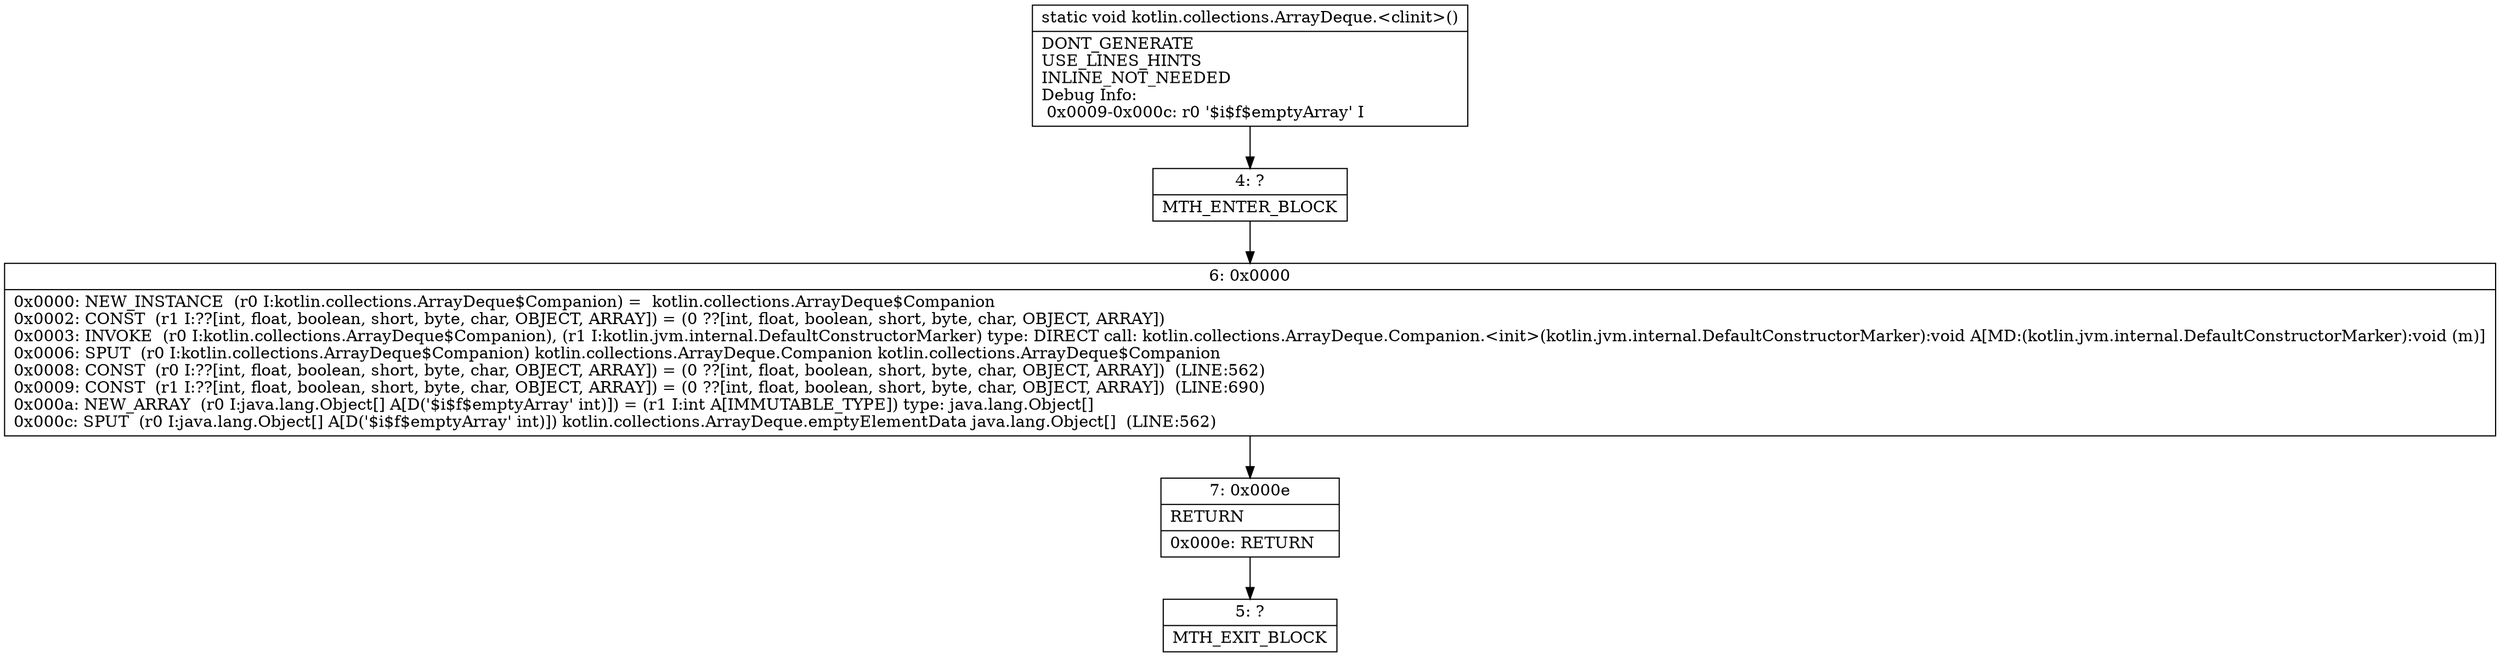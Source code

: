 digraph "CFG forkotlin.collections.ArrayDeque.\<clinit\>()V" {
Node_4 [shape=record,label="{4\:\ ?|MTH_ENTER_BLOCK\l}"];
Node_6 [shape=record,label="{6\:\ 0x0000|0x0000: NEW_INSTANCE  (r0 I:kotlin.collections.ArrayDeque$Companion) =  kotlin.collections.ArrayDeque$Companion \l0x0002: CONST  (r1 I:??[int, float, boolean, short, byte, char, OBJECT, ARRAY]) = (0 ??[int, float, boolean, short, byte, char, OBJECT, ARRAY]) \l0x0003: INVOKE  (r0 I:kotlin.collections.ArrayDeque$Companion), (r1 I:kotlin.jvm.internal.DefaultConstructorMarker) type: DIRECT call: kotlin.collections.ArrayDeque.Companion.\<init\>(kotlin.jvm.internal.DefaultConstructorMarker):void A[MD:(kotlin.jvm.internal.DefaultConstructorMarker):void (m)]\l0x0006: SPUT  (r0 I:kotlin.collections.ArrayDeque$Companion) kotlin.collections.ArrayDeque.Companion kotlin.collections.ArrayDeque$Companion \l0x0008: CONST  (r0 I:??[int, float, boolean, short, byte, char, OBJECT, ARRAY]) = (0 ??[int, float, boolean, short, byte, char, OBJECT, ARRAY])  (LINE:562)\l0x0009: CONST  (r1 I:??[int, float, boolean, short, byte, char, OBJECT, ARRAY]) = (0 ??[int, float, boolean, short, byte, char, OBJECT, ARRAY])  (LINE:690)\l0x000a: NEW_ARRAY  (r0 I:java.lang.Object[] A[D('$i$f$emptyArray' int)]) = (r1 I:int A[IMMUTABLE_TYPE]) type: java.lang.Object[] \l0x000c: SPUT  (r0 I:java.lang.Object[] A[D('$i$f$emptyArray' int)]) kotlin.collections.ArrayDeque.emptyElementData java.lang.Object[]  (LINE:562)\l}"];
Node_7 [shape=record,label="{7\:\ 0x000e|RETURN\l|0x000e: RETURN   \l}"];
Node_5 [shape=record,label="{5\:\ ?|MTH_EXIT_BLOCK\l}"];
MethodNode[shape=record,label="{static void kotlin.collections.ArrayDeque.\<clinit\>()  | DONT_GENERATE\lUSE_LINES_HINTS\lINLINE_NOT_NEEDED\lDebug Info:\l  0x0009\-0x000c: r0 '$i$f$emptyArray' I\l}"];
MethodNode -> Node_4;Node_4 -> Node_6;
Node_6 -> Node_7;
Node_7 -> Node_5;
}

